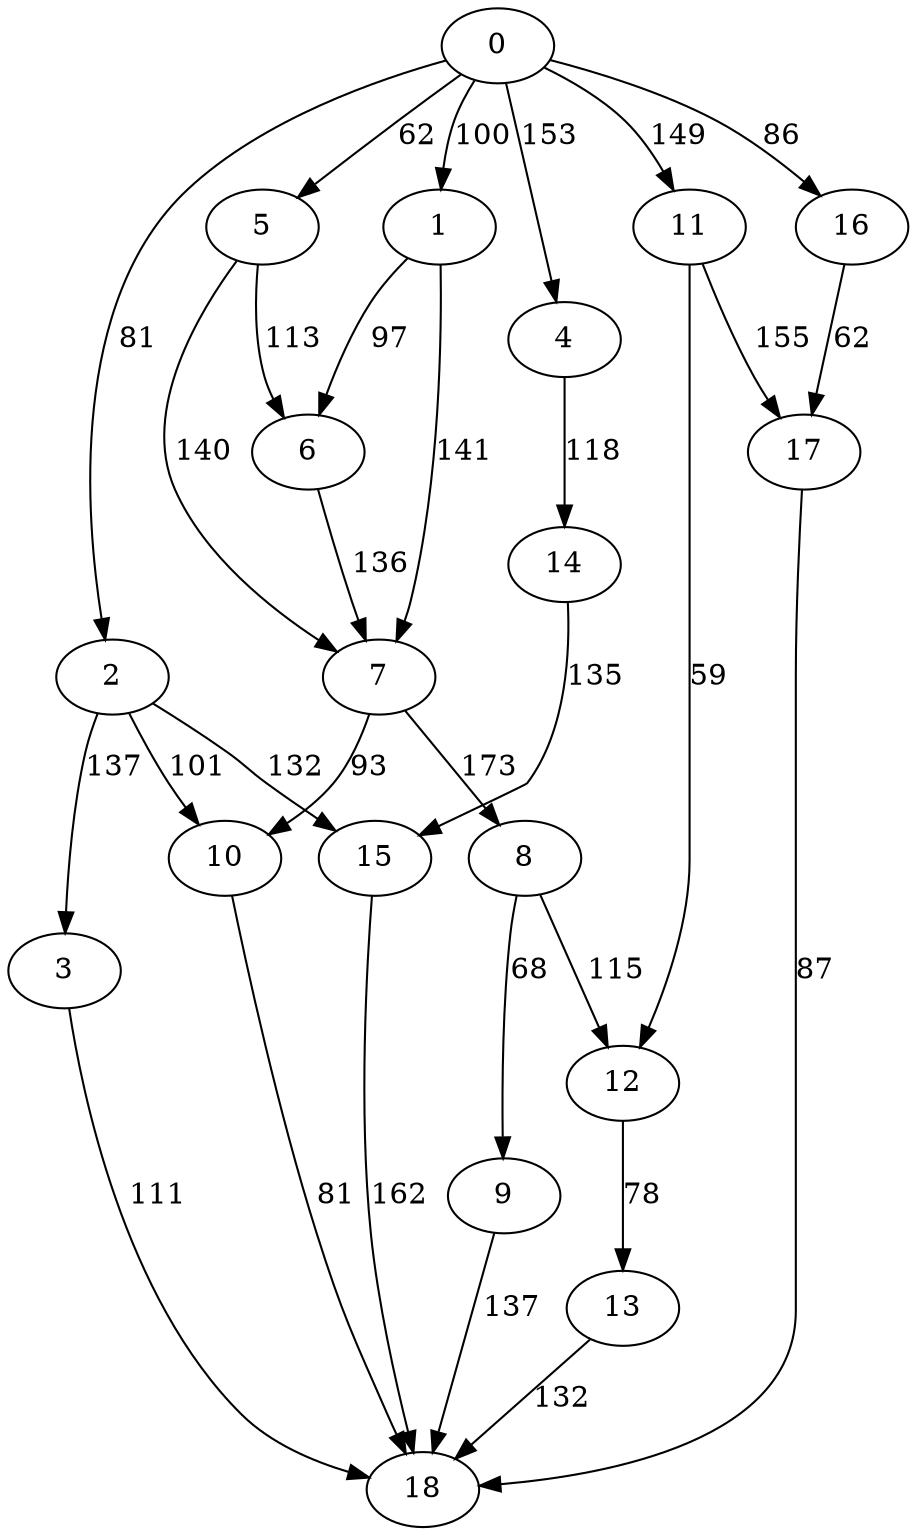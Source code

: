 digraph t10p3_8 {
0 -> 1 [ label = 100 ];
0 -> 2 [ label = 81 ];
0 -> 4 [ label = 153 ];
0 -> 5 [ label = 62 ];
0 -> 11 [ label = 149 ];
0 -> 16 [ label = 86 ];
1 -> 6 [ label = 97 ];
1 -> 7 [ label = 141 ];
2 -> 3 [ label = 137 ];
2 -> 10 [ label = 101 ];
2 -> 15 [ label = 132 ];
3 -> 18 [ label = 111 ];
4 -> 14 [ label = 118 ];
5 -> 6 [ label = 113 ];
5 -> 7 [ label = 140 ];
6 -> 7 [ label = 136 ];
7 -> 8 [ label = 173 ];
7 -> 10 [ label = 93 ];
8 -> 9 [ label = 68 ];
8 -> 12 [ label = 115 ];
9 -> 18 [ label = 137 ];
10 -> 18 [ label = 81 ];
11 -> 12 [ label = 59 ];
11 -> 17 [ label = 155 ];
12 -> 13 [ label = 78 ];
13 -> 18 [ label = 132 ];
14 -> 15 [ label = 135 ];
15 -> 18 [ label = 162 ];
16 -> 17 [ label = 62 ];
17 -> 18 [ label = 87 ];
 }

